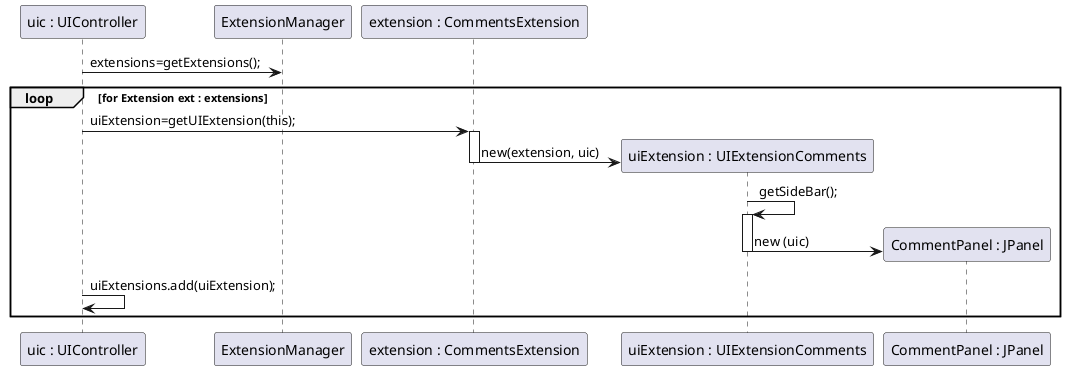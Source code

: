   @startuml doc-files/us01_design1.png
  participant "uic : UIController" as UIC
  participant ExtensionManager as ExtM
  participant "extension : CommentsExtension" as EExample
  participant "uiExtension : UIExtensionComments" as UIExt
  participant "CommentPanel : JPanel" as cp
  UIC -> ExtM : extensions=getExtensions();
  loop for Extension ext : extensions
  	UIC -> EExample : uiExtension=getUIExtension(this);
  	activate EExample
  	create UIExt
  	EExample -> UIExt : new(extension, uic)
  	deactivate EExample
  	UIExt -> UIExt : getSideBar();
  	activate UIExt
  	create cp
  	UIExt -> cp :  new (uic)  	
  	deactivate UIExt
  	UIC -> UIC : uiExtensions.add(uiExtension);
  end
  @enduml
